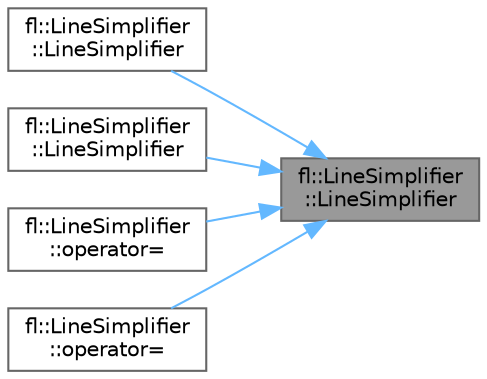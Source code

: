 digraph "fl::LineSimplifier::LineSimplifier"
{
 // INTERACTIVE_SVG=YES
 // LATEX_PDF_SIZE
  bgcolor="transparent";
  edge [fontname=Helvetica,fontsize=10,labelfontname=Helvetica,labelfontsize=10];
  node [fontname=Helvetica,fontsize=10,shape=box,height=0.2,width=0.4];
  rankdir="RL";
  Node1 [id="Node000001",label="fl::LineSimplifier\l::LineSimplifier",height=0.2,width=0.4,color="gray40", fillcolor="grey60", style="filled", fontcolor="black",tooltip=" "];
  Node1 -> Node2 [id="edge1_Node000001_Node000002",dir="back",color="steelblue1",style="solid",tooltip=" "];
  Node2 [id="Node000002",label="fl::LineSimplifier\l::LineSimplifier",height=0.2,width=0.4,color="grey40", fillcolor="white", style="filled",URL="$dc/d4a/classfl_1_1_line_simplifier_ab95065a9a48d7158e9191c06d0ebc65c.html#ab95065a9a48d7158e9191c06d0ebc65c",tooltip=" "];
  Node1 -> Node3 [id="edge2_Node000001_Node000003",dir="back",color="steelblue1",style="solid",tooltip=" "];
  Node3 [id="Node000003",label="fl::LineSimplifier\l::LineSimplifier",height=0.2,width=0.4,color="grey40", fillcolor="white", style="filled",URL="$dc/d4a/classfl_1_1_line_simplifier_adf4187b83b0963743ec28ef0e34c0868.html#adf4187b83b0963743ec28ef0e34c0868",tooltip=" "];
  Node1 -> Node4 [id="edge3_Node000001_Node000004",dir="back",color="steelblue1",style="solid",tooltip=" "];
  Node4 [id="Node000004",label="fl::LineSimplifier\l::operator=",height=0.2,width=0.4,color="grey40", fillcolor="white", style="filled",URL="$dc/d4a/classfl_1_1_line_simplifier_a31710381b7022868abb5c0f25fd086cf.html#a31710381b7022868abb5c0f25fd086cf",tooltip=" "];
  Node1 -> Node5 [id="edge4_Node000001_Node000005",dir="back",color="steelblue1",style="solid",tooltip=" "];
  Node5 [id="Node000005",label="fl::LineSimplifier\l::operator=",height=0.2,width=0.4,color="grey40", fillcolor="white", style="filled",URL="$dc/d4a/classfl_1_1_line_simplifier_a2c528e87a5b2805be9e24fd3b9a99e81.html#a2c528e87a5b2805be9e24fd3b9a99e81",tooltip=" "];
}
